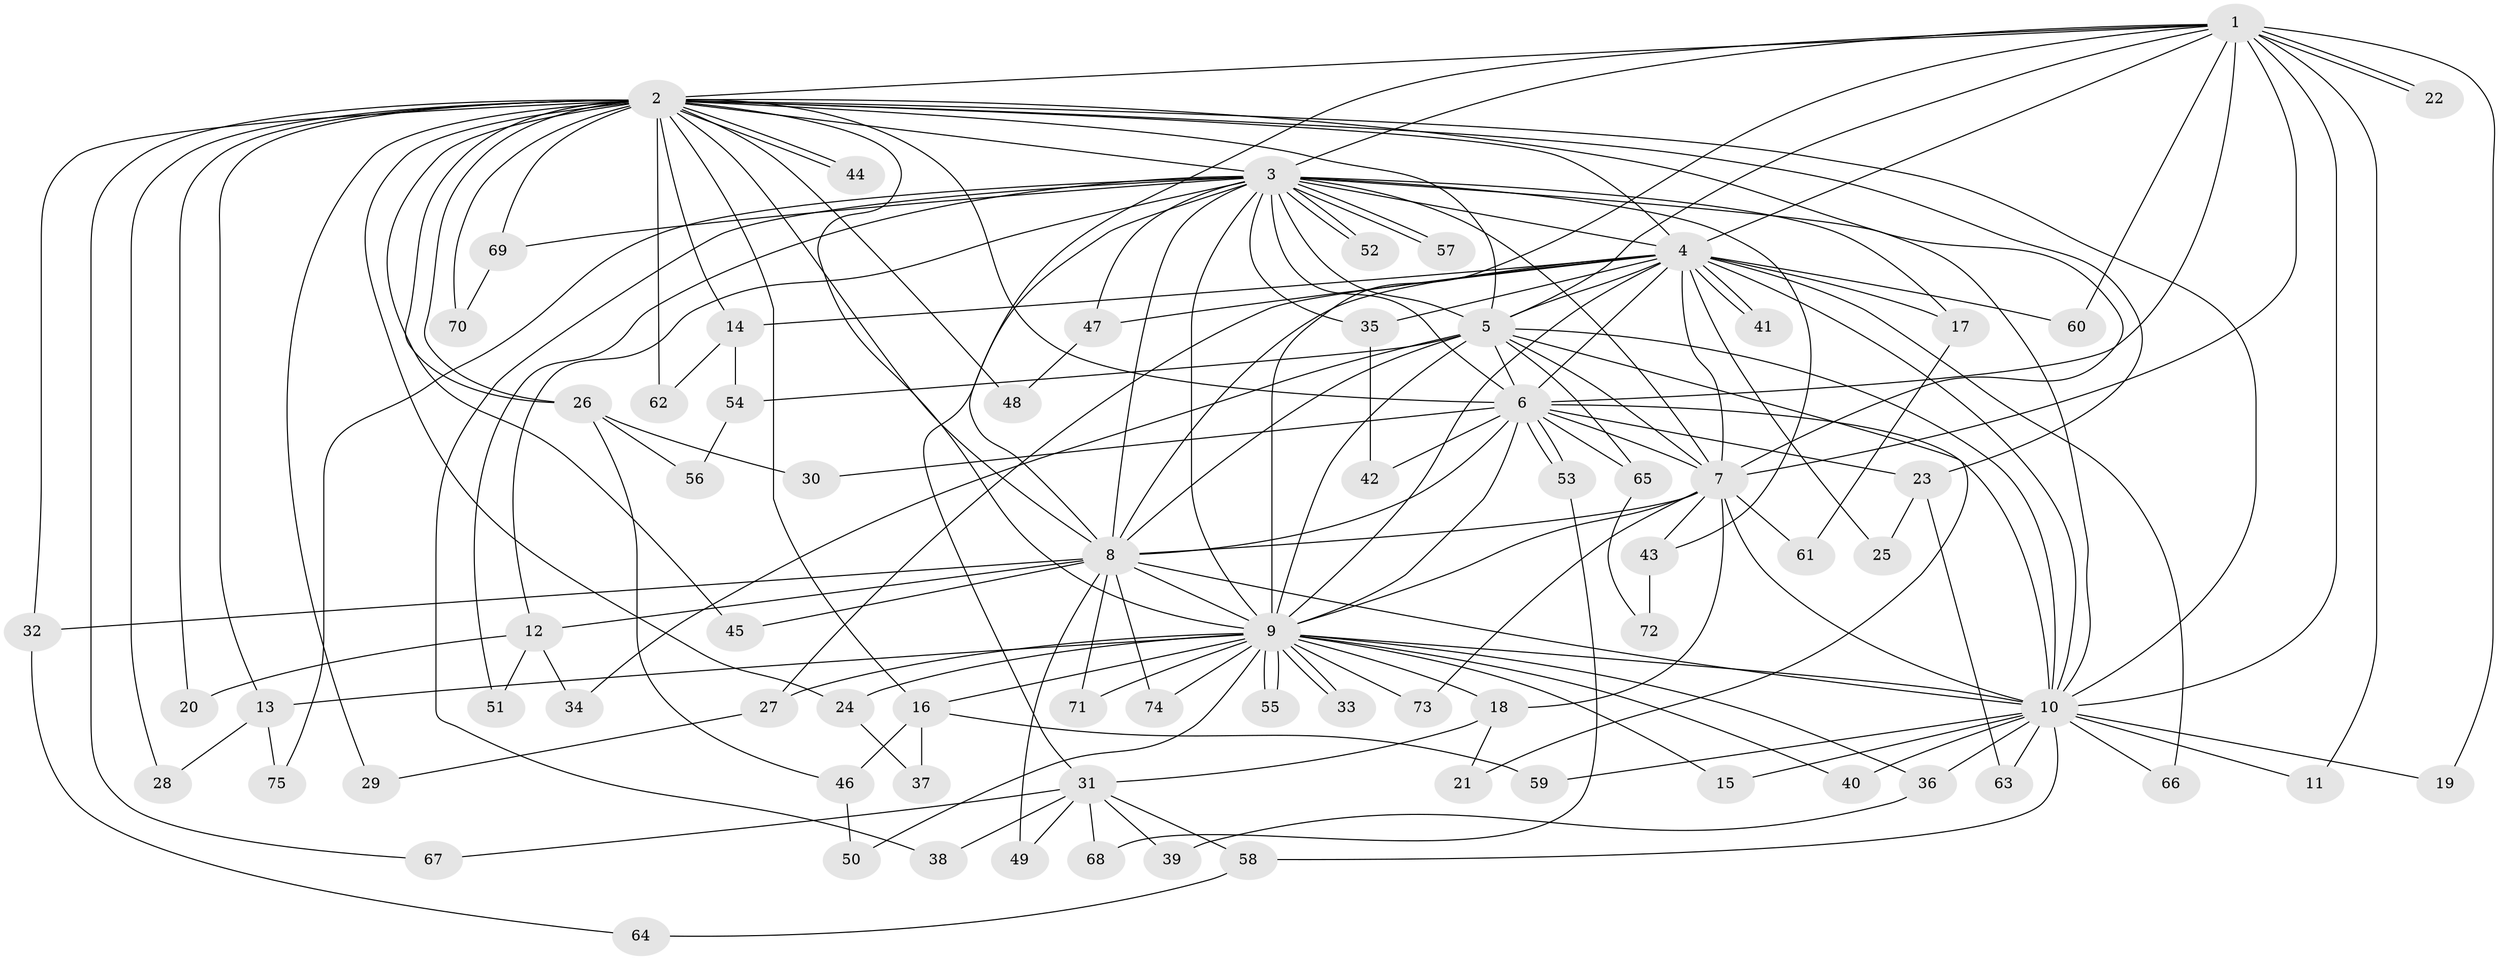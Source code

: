 // coarse degree distribution, {10: 0.041666666666666664, 20: 0.041666666666666664, 13: 0.041666666666666664, 11: 0.041666666666666664, 9: 0.125, 8: 0.041666666666666664, 6: 0.08333333333333333, 2: 0.20833333333333334, 3: 0.16666666666666666, 1: 0.08333333333333333, 5: 0.041666666666666664, 4: 0.08333333333333333}
// Generated by graph-tools (version 1.1) at 2025/49/03/04/25 22:49:54]
// undirected, 75 vertices, 175 edges
graph export_dot {
  node [color=gray90,style=filled];
  1;
  2;
  3;
  4;
  5;
  6;
  7;
  8;
  9;
  10;
  11;
  12;
  13;
  14;
  15;
  16;
  17;
  18;
  19;
  20;
  21;
  22;
  23;
  24;
  25;
  26;
  27;
  28;
  29;
  30;
  31;
  32;
  33;
  34;
  35;
  36;
  37;
  38;
  39;
  40;
  41;
  42;
  43;
  44;
  45;
  46;
  47;
  48;
  49;
  50;
  51;
  52;
  53;
  54;
  55;
  56;
  57;
  58;
  59;
  60;
  61;
  62;
  63;
  64;
  65;
  66;
  67;
  68;
  69;
  70;
  71;
  72;
  73;
  74;
  75;
  1 -- 2;
  1 -- 3;
  1 -- 4;
  1 -- 5;
  1 -- 6;
  1 -- 7;
  1 -- 8;
  1 -- 9;
  1 -- 10;
  1 -- 11;
  1 -- 19;
  1 -- 22;
  1 -- 22;
  1 -- 60;
  2 -- 3;
  2 -- 4;
  2 -- 5;
  2 -- 6;
  2 -- 7;
  2 -- 8;
  2 -- 9;
  2 -- 10;
  2 -- 13;
  2 -- 14;
  2 -- 16;
  2 -- 20;
  2 -- 23;
  2 -- 24;
  2 -- 26;
  2 -- 26;
  2 -- 28;
  2 -- 29;
  2 -- 32;
  2 -- 44;
  2 -- 44;
  2 -- 45;
  2 -- 48;
  2 -- 62;
  2 -- 67;
  2 -- 69;
  2 -- 70;
  3 -- 4;
  3 -- 5;
  3 -- 6;
  3 -- 7;
  3 -- 8;
  3 -- 9;
  3 -- 10;
  3 -- 12;
  3 -- 17;
  3 -- 31;
  3 -- 35;
  3 -- 38;
  3 -- 43;
  3 -- 47;
  3 -- 51;
  3 -- 52;
  3 -- 52;
  3 -- 57;
  3 -- 57;
  3 -- 69;
  3 -- 75;
  4 -- 5;
  4 -- 6;
  4 -- 7;
  4 -- 8;
  4 -- 9;
  4 -- 10;
  4 -- 14;
  4 -- 17;
  4 -- 25;
  4 -- 27;
  4 -- 35;
  4 -- 41;
  4 -- 41;
  4 -- 47;
  4 -- 60;
  4 -- 66;
  5 -- 6;
  5 -- 7;
  5 -- 8;
  5 -- 9;
  5 -- 10;
  5 -- 21;
  5 -- 34;
  5 -- 54;
  5 -- 65;
  6 -- 7;
  6 -- 8;
  6 -- 9;
  6 -- 10;
  6 -- 23;
  6 -- 30;
  6 -- 42;
  6 -- 53;
  6 -- 53;
  6 -- 65;
  7 -- 8;
  7 -- 9;
  7 -- 10;
  7 -- 18;
  7 -- 43;
  7 -- 61;
  7 -- 73;
  8 -- 9;
  8 -- 10;
  8 -- 12;
  8 -- 32;
  8 -- 45;
  8 -- 49;
  8 -- 71;
  8 -- 74;
  9 -- 10;
  9 -- 13;
  9 -- 15;
  9 -- 16;
  9 -- 18;
  9 -- 24;
  9 -- 27;
  9 -- 33;
  9 -- 33;
  9 -- 36;
  9 -- 40;
  9 -- 50;
  9 -- 55;
  9 -- 55;
  9 -- 71;
  9 -- 73;
  9 -- 74;
  10 -- 11;
  10 -- 15;
  10 -- 19;
  10 -- 36;
  10 -- 40;
  10 -- 58;
  10 -- 59;
  10 -- 63;
  10 -- 66;
  12 -- 20;
  12 -- 34;
  12 -- 51;
  13 -- 28;
  13 -- 75;
  14 -- 54;
  14 -- 62;
  16 -- 37;
  16 -- 46;
  16 -- 59;
  17 -- 61;
  18 -- 21;
  18 -- 31;
  23 -- 25;
  23 -- 63;
  24 -- 37;
  26 -- 30;
  26 -- 46;
  26 -- 56;
  27 -- 29;
  31 -- 38;
  31 -- 39;
  31 -- 49;
  31 -- 58;
  31 -- 67;
  31 -- 68;
  32 -- 64;
  35 -- 42;
  36 -- 39;
  43 -- 72;
  46 -- 50;
  47 -- 48;
  53 -- 68;
  54 -- 56;
  58 -- 64;
  65 -- 72;
  69 -- 70;
}
